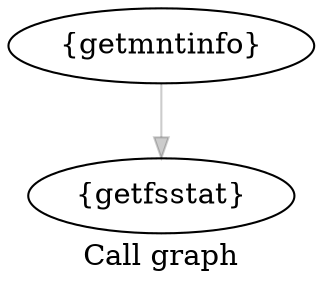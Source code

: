digraph "Call graph" {
	label="Call graph";
	"Node0x803d2fa00" [label="{getmntinfo}"];
	"Node0x803d2fa00" -> "Node0x803d2fa60" [color="#00000033"];

	"Node0x803d2fa60" [label="{getfsstat}"];

}
